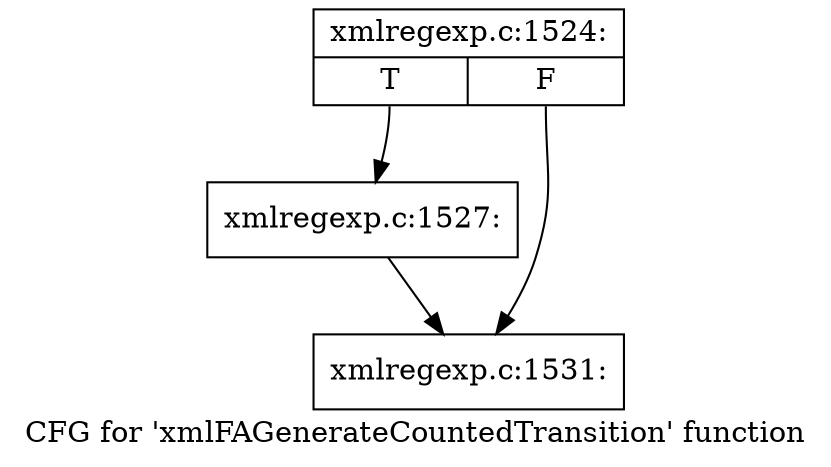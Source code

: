 digraph "CFG for 'xmlFAGenerateCountedTransition' function" {
	label="CFG for 'xmlFAGenerateCountedTransition' function";

	Node0x44d24d0 [shape=record,label="{xmlregexp.c:1524:|{<s0>T|<s1>F}}"];
	Node0x44d24d0:s0 -> Node0x44d44b0;
	Node0x44d24d0:s1 -> Node0x44d4500;
	Node0x44d44b0 [shape=record,label="{xmlregexp.c:1527:}"];
	Node0x44d44b0 -> Node0x44d4500;
	Node0x44d4500 [shape=record,label="{xmlregexp.c:1531:}"];
}
